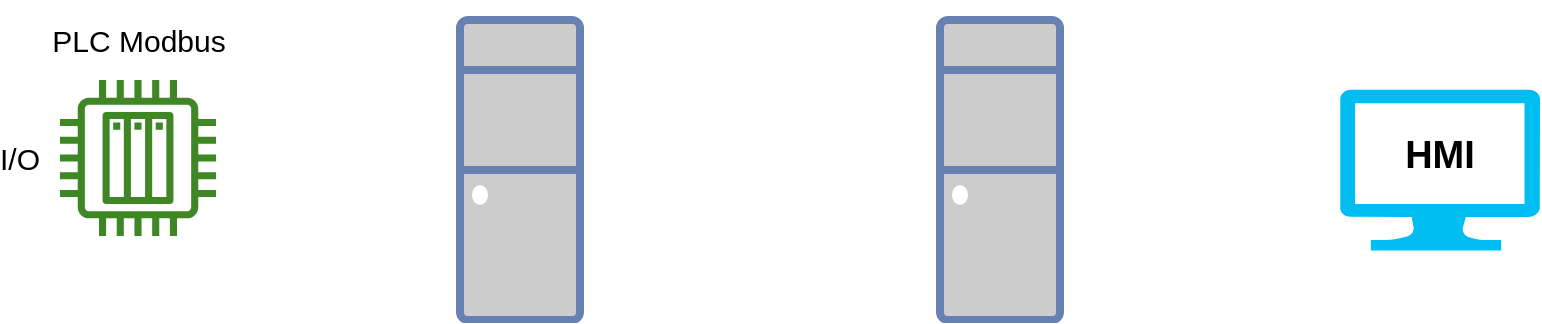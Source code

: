 <mxfile version="20.5.3" type="github">
  <diagram id="ub3vnYTZT_gb7076K1Aa" name="Page-1">
    <mxGraphModel dx="1185" dy="605" grid="1" gridSize="10" guides="1" tooltips="1" connect="1" arrows="1" fold="1" page="1" pageScale="1" pageWidth="850" pageHeight="1100" math="0" shadow="0">
      <root>
        <mxCell id="0" />
        <mxCell id="1" parent="0" />
        <mxCell id="GaA5yQTh2X4wVMZrG-Xp-1" value="" style="sketch=0;outlineConnect=0;fontColor=#232F3E;gradientColor=none;fillColor=#3F8624;strokeColor=none;dashed=0;verticalLabelPosition=bottom;verticalAlign=top;align=center;html=1;fontSize=12;fontStyle=0;aspect=fixed;pointerEvents=1;shape=mxgraph.aws4.iot_thing_plc;" vertex="1" parent="1">
          <mxGeometry x="70" y="220" width="78" height="78" as="geometry" />
        </mxCell>
        <mxCell id="GaA5yQTh2X4wVMZrG-Xp-2" value="&lt;div style=&quot;font-size: 15px;&quot;&gt;PLC Modbus&lt;/div&gt;" style="text;html=1;align=center;verticalAlign=middle;whiteSpace=wrap;rounded=0;strokeWidth=5;perimeterSpacing=3;fontSize=15;" vertex="1" parent="1">
          <mxGeometry x="53.5" y="180" width="111" height="40" as="geometry" />
        </mxCell>
        <mxCell id="GaA5yQTh2X4wVMZrG-Xp-5" value="I/O" style="text;html=1;align=center;verticalAlign=middle;whiteSpace=wrap;rounded=0;strokeWidth=5;perimeterSpacing=3;fontSize=15;" vertex="1" parent="1">
          <mxGeometry x="40" y="239.5" width="20" height="39" as="geometry" />
        </mxCell>
        <mxCell id="GaA5yQTh2X4wVMZrG-Xp-7" value="" style="verticalLabelPosition=bottom;html=1;verticalAlign=top;align=center;strokeColor=none;fillColor=#00BEF2;shape=mxgraph.azure.computer;pointerEvents=1;strokeWidth=5;fontSize=15;" vertex="1" parent="1">
          <mxGeometry x="710" y="224.75" width="100" height="80.5" as="geometry" />
        </mxCell>
        <mxCell id="GaA5yQTh2X4wVMZrG-Xp-8" value="" style="fontColor=#0066CC;verticalAlign=top;verticalLabelPosition=bottom;labelPosition=center;align=center;html=1;outlineConnect=0;fillColor=#CCCCCC;strokeColor=#6881B3;gradientColor=none;gradientDirection=north;strokeWidth=2;shape=mxgraph.networks.desktop_pc;fontSize=15;" vertex="1" parent="1">
          <mxGeometry x="270" y="190" width="60" height="150" as="geometry" />
        </mxCell>
        <mxCell id="GaA5yQTh2X4wVMZrG-Xp-9" value="" style="fontColor=#0066CC;verticalAlign=top;verticalLabelPosition=bottom;labelPosition=center;align=center;html=1;outlineConnect=0;fillColor=#CCCCCC;strokeColor=#6881B3;gradientColor=none;gradientDirection=north;strokeWidth=2;shape=mxgraph.networks.desktop_pc;fontSize=15;" vertex="1" parent="1">
          <mxGeometry x="510" y="190" width="60" height="150" as="geometry" />
        </mxCell>
        <mxCell id="GaA5yQTh2X4wVMZrG-Xp-10" value="&lt;div style=&quot;font-size: 19px;&quot;&gt;HMI&lt;/div&gt;" style="text;html=1;align=center;verticalAlign=middle;whiteSpace=wrap;rounded=0;strokeWidth=2;perimeterSpacing=6;fontSize=19;opacity=20;fontStyle=1" vertex="1" parent="1">
          <mxGeometry x="740" y="237" width="40" height="41.5" as="geometry" />
        </mxCell>
      </root>
    </mxGraphModel>
  </diagram>
</mxfile>
